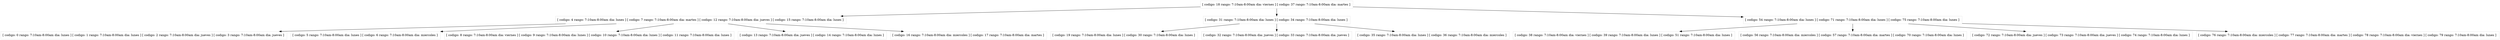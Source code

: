 digraph Btree{
node [shape=box, color=grey87];
"[ codigo: 18 rango: 7:10am-8:00am dia: viernes ] [ codigo: 37 rango: 7:10am-8:00am dia: martes ] "->"[ codigo: 4 rango: 7:10am-8:00am dia: lunes ] [ codigo: 7 rango: 7:10am-8:00am dia: martes ] [ codigo: 12 rango: 7:10am-8:00am dia: jueves ] [ codigo: 15 rango: 7:10am-8:00am dia: lunes ] ";
"[ codigo: 4 rango: 7:10am-8:00am dia: lunes ] [ codigo: 7 rango: 7:10am-8:00am dia: martes ] [ codigo: 12 rango: 7:10am-8:00am dia: jueves ] [ codigo: 15 rango: 7:10am-8:00am dia: lunes ] "->"[ codigo: 0 rango: 7:10am-8:00am dia: lunes ] [ codigo: 1 rango: 7:10am-8:00am dia: lunes ] [ codigo: 2 rango: 7:10am-8:00am dia: jueves ] [ codigo: 3 rango: 7:10am-8:00am dia: jueves ] ";
"[ codigo: 0 rango: 7:10am-8:00am dia: lunes ] [ codigo: 1 rango: 7:10am-8:00am dia: lunes ] [ codigo: 2 rango: 7:10am-8:00am dia: jueves ] [ codigo: 3 rango: 7:10am-8:00am dia: jueves ] ";
"[ codigo: 4 rango: 7:10am-8:00am dia: lunes ] [ codigo: 7 rango: 7:10am-8:00am dia: martes ] [ codigo: 12 rango: 7:10am-8:00am dia: jueves ] [ codigo: 15 rango: 7:10am-8:00am dia: lunes ] "->"[ codigo: 5 rango: 7:10am-8:00am dia: lunes ] [ codigo: 6 rango: 7:10am-8:00am dia: miercoles ] ";
"[ codigo: 4 rango: 7:10am-8:00am dia: lunes ] [ codigo: 7 rango: 7:10am-8:00am dia: martes ] [ codigo: 12 rango: 7:10am-8:00am dia: jueves ] [ codigo: 15 rango: 7:10am-8:00am dia: lunes ] "->"[ codigo: 8 rango: 7:10am-8:00am dia: viernes ] [ codigo: 9 rango: 7:10am-8:00am dia: lunes ] [ codigo: 10 rango: 7:10am-8:00am dia: lunes ] [ codigo: 11 rango: 7:10am-8:00am dia: lunes ] ";
"[ codigo: 4 rango: 7:10am-8:00am dia: lunes ] [ codigo: 7 rango: 7:10am-8:00am dia: martes ] [ codigo: 12 rango: 7:10am-8:00am dia: jueves ] [ codigo: 15 rango: 7:10am-8:00am dia: lunes ] "->"[ codigo: 13 rango: 7:10am-8:00am dia: jueves ] [ codigo: 14 rango: 7:10am-8:00am dia: lunes ] ";
"[ codigo: 4 rango: 7:10am-8:00am dia: lunes ] [ codigo: 7 rango: 7:10am-8:00am dia: martes ] [ codigo: 12 rango: 7:10am-8:00am dia: jueves ] [ codigo: 15 rango: 7:10am-8:00am dia: lunes ] "->"[ codigo: 16 rango: 7:10am-8:00am dia: miercoles ] [ codigo: 17 rango: 7:10am-8:00am dia: martes ] ";
"[ codigo: 18 rango: 7:10am-8:00am dia: viernes ] [ codigo: 37 rango: 7:10am-8:00am dia: martes ] "->"[ codigo: 31 rango: 7:10am-8:00am dia: lunes ] [ codigo: 34 rango: 7:10am-8:00am dia: lunes ] ";
"[ codigo: 31 rango: 7:10am-8:00am dia: lunes ] [ codigo: 34 rango: 7:10am-8:00am dia: lunes ] "->"[ codigo: 19 rango: 7:10am-8:00am dia: lunes ] [ codigo: 30 rango: 7:10am-8:00am dia: lunes ] ";
"[ codigo: 31 rango: 7:10am-8:00am dia: lunes ] [ codigo: 34 rango: 7:10am-8:00am dia: lunes ] "->"[ codigo: 32 rango: 7:10am-8:00am dia: jueves ] [ codigo: 33 rango: 7:10am-8:00am dia: jueves ] ";
"[ codigo: 31 rango: 7:10am-8:00am dia: lunes ] [ codigo: 34 rango: 7:10am-8:00am dia: lunes ] "->"[ codigo: 35 rango: 7:10am-8:00am dia: lunes ] [ codigo: 36 rango: 7:10am-8:00am dia: miercoles ] ";
"[ codigo: 18 rango: 7:10am-8:00am dia: viernes ] [ codigo: 37 rango: 7:10am-8:00am dia: martes ] "->"[ codigo: 54 rango: 7:10am-8:00am dia: lunes ] [ codigo: 71 rango: 7:10am-8:00am dia: lunes ] [ codigo: 75 rango: 7:10am-8:00am dia: lunes ] ";
"[ codigo: 54 rango: 7:10am-8:00am dia: lunes ] [ codigo: 71 rango: 7:10am-8:00am dia: lunes ] [ codigo: 75 rango: 7:10am-8:00am dia: lunes ] "->"[ codigo: 38 rango: 7:10am-8:00am dia: viernes ] [ codigo: 39 rango: 7:10am-8:00am dia: lunes ] [ codigo: 51 rango: 7:10am-8:00am dia: lunes ] ";
"[ codigo: 54 rango: 7:10am-8:00am dia: lunes ] [ codigo: 71 rango: 7:10am-8:00am dia: lunes ] [ codigo: 75 rango: 7:10am-8:00am dia: lunes ] "->"[ codigo: 56 rango: 7:10am-8:00am dia: miercoles ] [ codigo: 57 rango: 7:10am-8:00am dia: martes ] [ codigo: 70 rango: 7:10am-8:00am dia: lunes ] ";
"[ codigo: 54 rango: 7:10am-8:00am dia: lunes ] [ codigo: 71 rango: 7:10am-8:00am dia: lunes ] [ codigo: 75 rango: 7:10am-8:00am dia: lunes ] "->"[ codigo: 72 rango: 7:10am-8:00am dia: jueves ] [ codigo: 73 rango: 7:10am-8:00am dia: jueves ] [ codigo: 74 rango: 7:10am-8:00am dia: lunes ] ";
"[ codigo: 54 rango: 7:10am-8:00am dia: lunes ] [ codigo: 71 rango: 7:10am-8:00am dia: lunes ] [ codigo: 75 rango: 7:10am-8:00am dia: lunes ] "->"[ codigo: 76 rango: 7:10am-8:00am dia: miercoles ] [ codigo: 77 rango: 7:10am-8:00am dia: martes ] [ codigo: 78 rango: 7:10am-8:00am dia: viernes ] [ codigo: 79 rango: 7:10am-8:00am dia: lunes ] ";
}